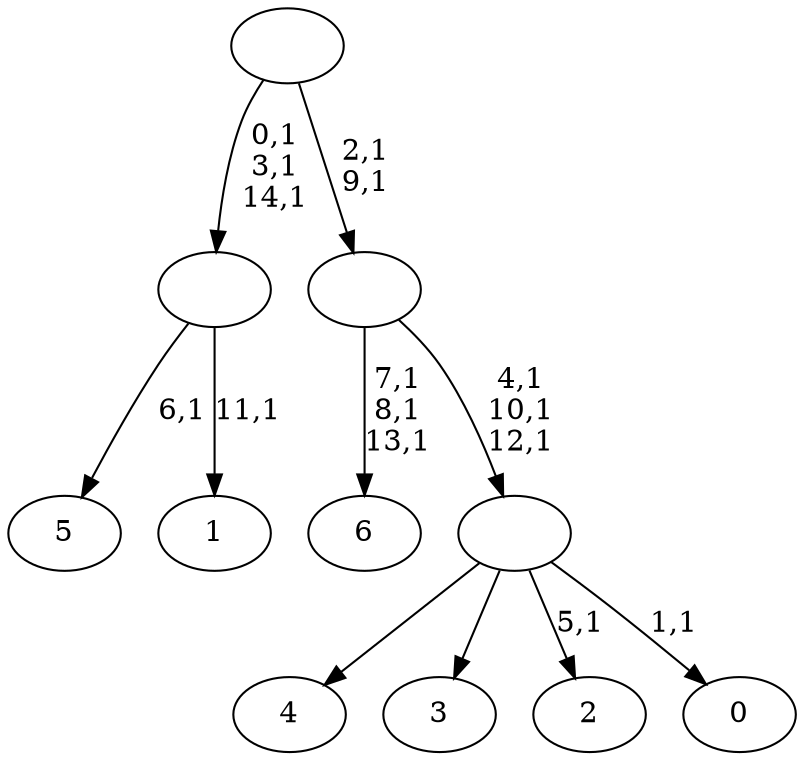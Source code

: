 digraph T {
	22 [label="6"]
	18 [label="5"]
	16 [label="4"]
	15 [label="3"]
	14 [label="2"]
	12 [label="1"]
	10 [label=""]
	7 [label="0"]
	5 [label=""]
	2 [label=""]
	0 [label=""]
	10 -> 12 [label="11,1"]
	10 -> 18 [label="6,1"]
	5 -> 7 [label="1,1"]
	5 -> 14 [label="5,1"]
	5 -> 16 [label=""]
	5 -> 15 [label=""]
	2 -> 5 [label="4,1\n10,1\n12,1"]
	2 -> 22 [label="7,1\n8,1\n13,1"]
	0 -> 2 [label="2,1\n9,1"]
	0 -> 10 [label="0,1\n3,1\n14,1"]
}
